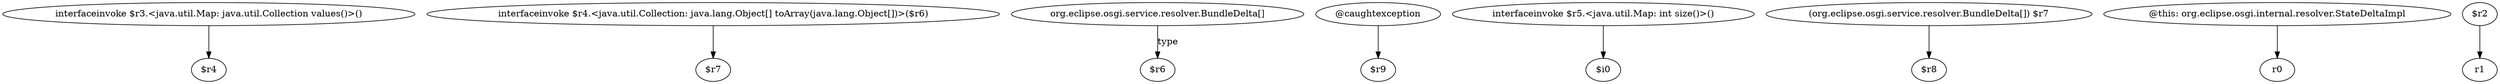 digraph g {
0[label="interfaceinvoke $r3.<java.util.Map: java.util.Collection values()>()"]
1[label="$r4"]
0->1[label=""]
2[label="interfaceinvoke $r4.<java.util.Collection: java.lang.Object[] toArray(java.lang.Object[])>($r6)"]
3[label="$r7"]
2->3[label=""]
4[label="org.eclipse.osgi.service.resolver.BundleDelta[]"]
5[label="$r6"]
4->5[label="type"]
6[label="@caughtexception"]
7[label="$r9"]
6->7[label=""]
8[label="interfaceinvoke $r5.<java.util.Map: int size()>()"]
9[label="$i0"]
8->9[label=""]
10[label="(org.eclipse.osgi.service.resolver.BundleDelta[]) $r7"]
11[label="$r8"]
10->11[label=""]
12[label="@this: org.eclipse.osgi.internal.resolver.StateDeltaImpl"]
13[label="r0"]
12->13[label=""]
14[label="$r2"]
15[label="r1"]
14->15[label=""]
}
